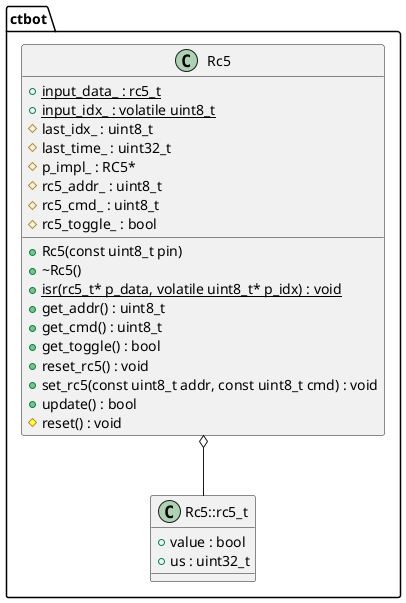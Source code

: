 @startuml rc5_int

namespace ctbot {
    class Rc5 {
        +Rc5(const uint8_t pin)
        +~Rc5()
        +{static} isr(rc5_t* p_data, volatile uint8_t* p_idx) : void
        +get_addr() : uint8_t
        +get_cmd() : uint8_t
        +get_toggle() : bool
        +reset_rc5() : void
        +set_rc5(const uint8_t addr, const uint8_t cmd) : void
        +update() : bool
        +{static} input_data_ : rc5_t
        +{static} input_idx_ : volatile uint8_t
        #last_idx_ : uint8_t
        #last_time_ : uint32_t
        #p_impl_ : RC5*
        #rc5_addr_ : uint8_t
        #rc5_cmd_ : uint8_t
        #rc5_toggle_ : bool
        #reset() : void
    }

    class Rc5::rc5_t {
        +value : bool
        +us : uint32_t
    }

    Rc5 o-- Rc5::rc5_t
}

@enduml
